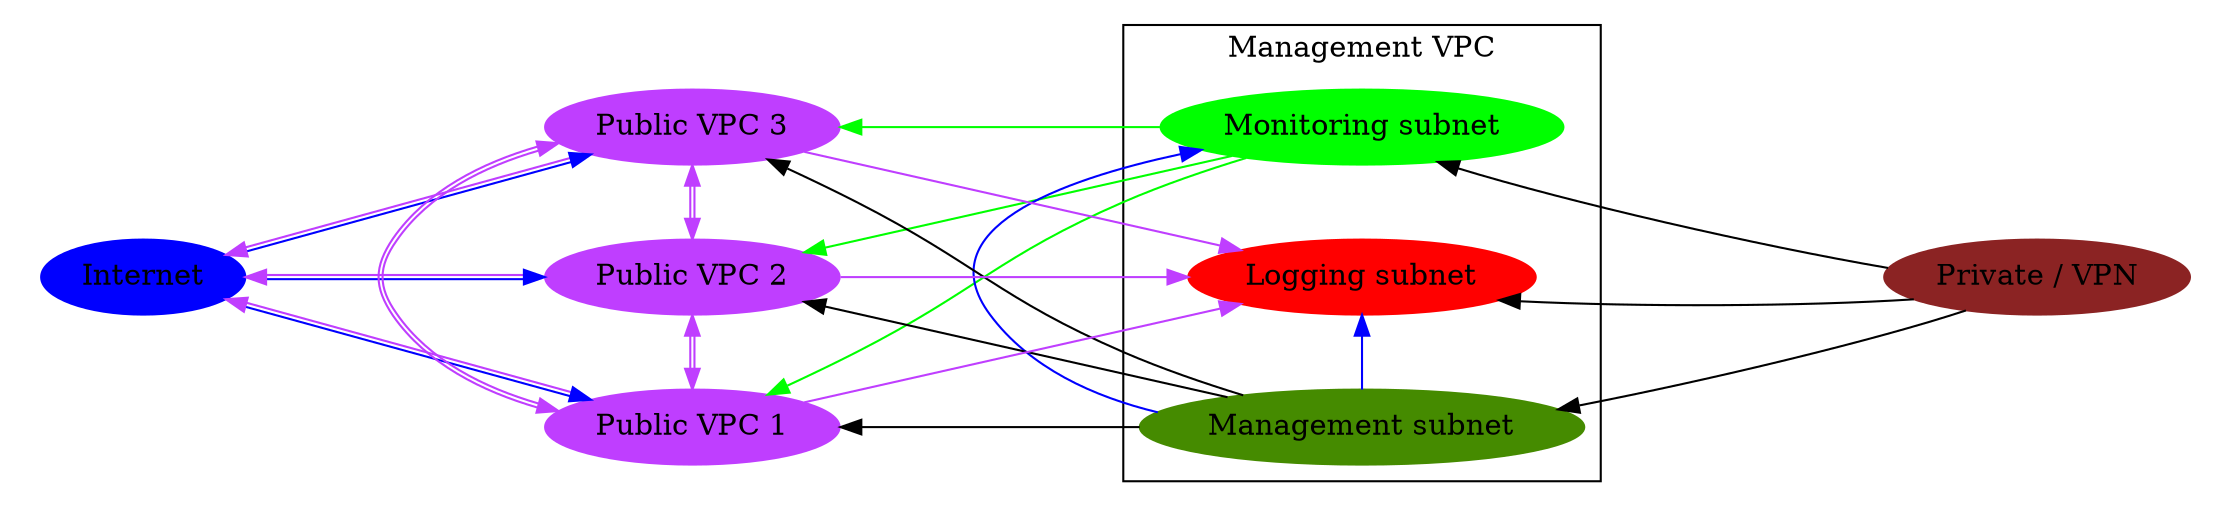 digraph G {
    rankdir=LR
    
    Internet [ color = blue, style = filled ]
    "Monitoring subnet" [ color = green, style = filled ]
    "Logging subnet" [ color = red, style = filled ]
    "Management subnet" [ color = "chartreuse4", style = filled ]

    "Public VPC 1" [ color = "darkorchid1", style = filled ]
    "Public VPC 2" [ color = "darkorchid1", style = filled ]
    "Public VPC 3" [ color = "darkorchid1", style = filled ]

    "Private / VPN" [ color = "brown4", style = filled ]


    ranksep = 2.0
    nodesep = .5


    subgraph cluster1 
    {
        style="invis"
        Internet;
    }

    subgraph cluster2 
    {
        style="invis"

        "Public VPC 1";
        "Public VPC 2";
        "Public VPC 3";

        {
            rank="same"
            "Public VPC 1";"Public VPC 2";"Public VPC 3";
        }
    }

    subgraph cluster3
    {
        label="Management VPC"
        "Logging subnet";
        "Monitoring subnet";
        "Management subnet";

        {
            rank="same";
            "Logging subnet";
            "Monitoring subnet";
            "Management subnet";
        }
    }

    subgraph cluster4
    {
        style="invis"
        "Private / VPN"

        {
            rank="max";
            "Private / VPN";
        }
    }


    Internet -> "Public VPC 1" [dir=both color="blue:darkorchid1" constraint=false];
    Internet -> "Public VPC 2" [dir=both color="blue:darkorchid1"];
    Internet -> "Public VPC 3" [dir=both color="blue:darkorchid1" constraint=false];

    "Public VPC 1" -> "Public VPC 2"[dir=both color="darkorchid1:darkorchid1"];
    "Public VPC 1" -> "Public VPC 3"[dir=both color="darkorchid1:darkorchid1"];
    "Public VPC 2" -> "Public VPC 3"[dir=both color="darkorchid1:darkorchid1"];

    "Public VPC 1" -> "Logging subnet"[ color = "darkorchid1" ];
    "Public VPC 2" -> "Logging subnet"[ color = "darkorchid1" ];
    "Public VPC 3" -> "Logging subnet"[ color = "darkorchid1" ];

    "Monitoring subnet" -> "Public VPC 1"[ color="green" constraint=false];
    "Monitoring subnet" -> "Public VPC 2"[ color="green"];
    "Monitoring subnet" -> "Public VPC 3"[ color="green"];

    "Management subnet" -> "Public VPC 1"[constraint=false];
    "Management subnet" -> "Public VPC 2"[constraint=false];
    "Management subnet" -> "Public VPC 3"[constraint=false];

    "Management subnet" -> "Logging subnet" [ color="blue" ];
    "Management subnet" -> "Monitoring subnet"[ color="blue" ];

    "Management subnet" -> "Private / VPN" [style="invis"]
    "Monitoring subnet" -> "Private / VPN" [style="invis"]
    "Logging subnet" -> "Private / VPN" [style="invis"]

    "Private / VPN" -> "Management subnet"[constraint=false];
    "Private / VPN" -> "Monitoring subnet"[constraint=false];
    "Private / VPN" -> "Logging subnet";
}